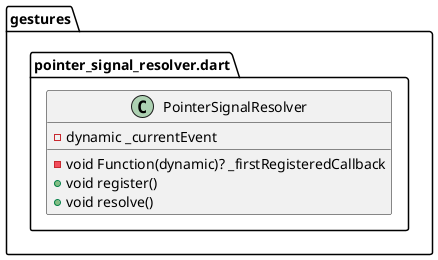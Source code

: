 @startuml
set namespaceSeparator ::

class "gestures::pointer_signal_resolver.dart::PointerSignalResolver" {
  -void Function(dynamic)? _firstRegisteredCallback
  -dynamic _currentEvent
  +void register()
  +void resolve()
}


@enduml